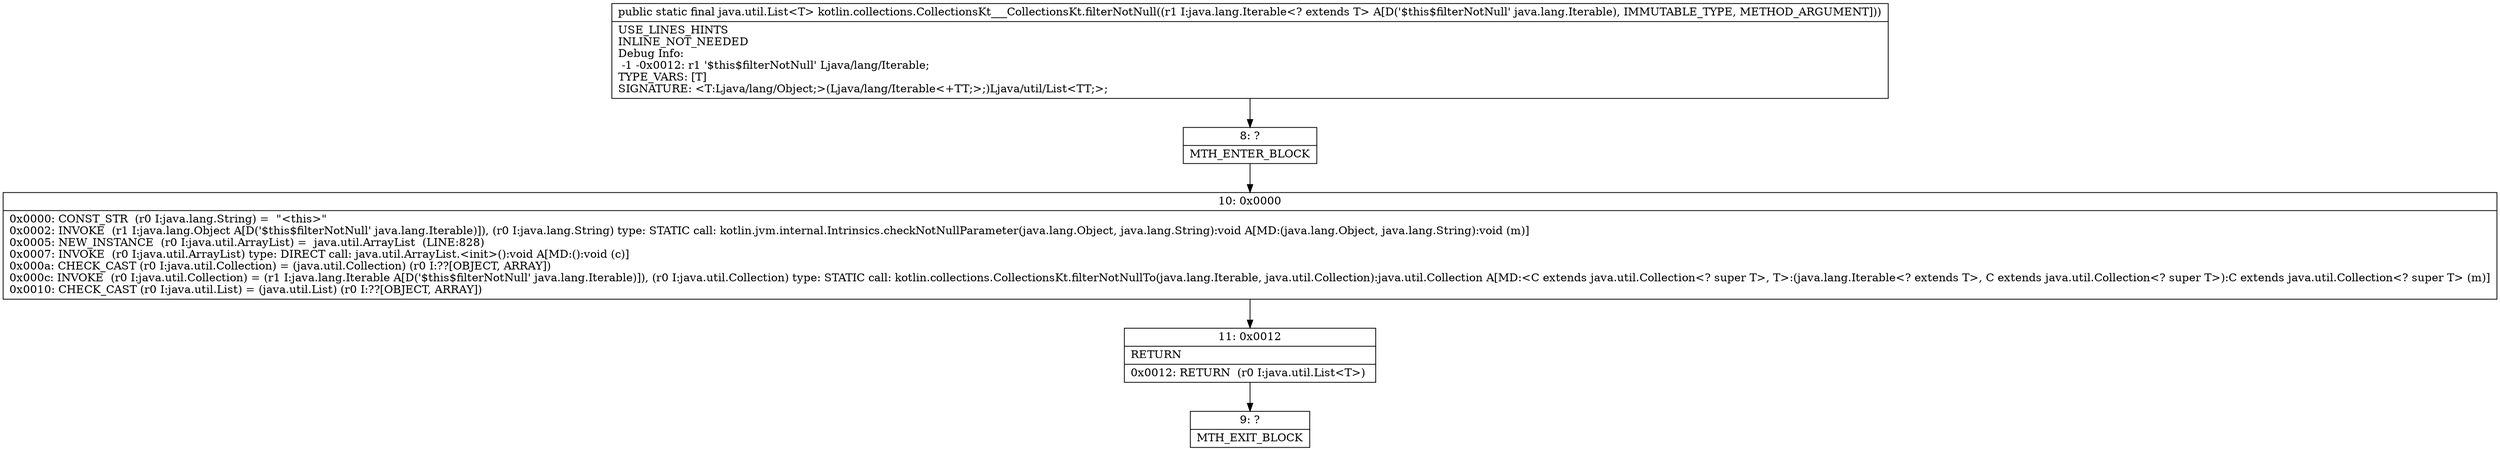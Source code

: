digraph "CFG forkotlin.collections.CollectionsKt___CollectionsKt.filterNotNull(Ljava\/lang\/Iterable;)Ljava\/util\/List;" {
Node_8 [shape=record,label="{8\:\ ?|MTH_ENTER_BLOCK\l}"];
Node_10 [shape=record,label="{10\:\ 0x0000|0x0000: CONST_STR  (r0 I:java.lang.String) =  \"\<this\>\" \l0x0002: INVOKE  (r1 I:java.lang.Object A[D('$this$filterNotNull' java.lang.Iterable)]), (r0 I:java.lang.String) type: STATIC call: kotlin.jvm.internal.Intrinsics.checkNotNullParameter(java.lang.Object, java.lang.String):void A[MD:(java.lang.Object, java.lang.String):void (m)]\l0x0005: NEW_INSTANCE  (r0 I:java.util.ArrayList) =  java.util.ArrayList  (LINE:828)\l0x0007: INVOKE  (r0 I:java.util.ArrayList) type: DIRECT call: java.util.ArrayList.\<init\>():void A[MD:():void (c)]\l0x000a: CHECK_CAST (r0 I:java.util.Collection) = (java.util.Collection) (r0 I:??[OBJECT, ARRAY]) \l0x000c: INVOKE  (r0 I:java.util.Collection) = (r1 I:java.lang.Iterable A[D('$this$filterNotNull' java.lang.Iterable)]), (r0 I:java.util.Collection) type: STATIC call: kotlin.collections.CollectionsKt.filterNotNullTo(java.lang.Iterable, java.util.Collection):java.util.Collection A[MD:\<C extends java.util.Collection\<? super T\>, T\>:(java.lang.Iterable\<? extends T\>, C extends java.util.Collection\<? super T\>):C extends java.util.Collection\<? super T\> (m)]\l0x0010: CHECK_CAST (r0 I:java.util.List) = (java.util.List) (r0 I:??[OBJECT, ARRAY]) \l}"];
Node_11 [shape=record,label="{11\:\ 0x0012|RETURN\l|0x0012: RETURN  (r0 I:java.util.List\<T\>) \l}"];
Node_9 [shape=record,label="{9\:\ ?|MTH_EXIT_BLOCK\l}"];
MethodNode[shape=record,label="{public static final java.util.List\<T\> kotlin.collections.CollectionsKt___CollectionsKt.filterNotNull((r1 I:java.lang.Iterable\<? extends T\> A[D('$this$filterNotNull' java.lang.Iterable), IMMUTABLE_TYPE, METHOD_ARGUMENT]))  | USE_LINES_HINTS\lINLINE_NOT_NEEDED\lDebug Info:\l  \-1 \-0x0012: r1 '$this$filterNotNull' Ljava\/lang\/Iterable;\lTYPE_VARS: [T]\lSIGNATURE: \<T:Ljava\/lang\/Object;\>(Ljava\/lang\/Iterable\<+TT;\>;)Ljava\/util\/List\<TT;\>;\l}"];
MethodNode -> Node_8;Node_8 -> Node_10;
Node_10 -> Node_11;
Node_11 -> Node_9;
}

